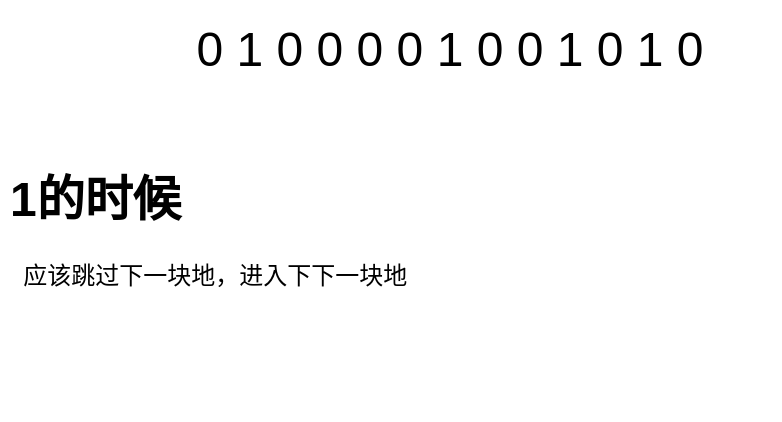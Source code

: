 <mxfile version="14.6.13" type="device"><diagram id="PlB35gqOR8fG6qI8svZl" name="第 1 页"><mxGraphModel dx="946" dy="680" grid="1" gridSize="10" guides="1" tooltips="1" connect="1" arrows="1" fold="1" page="1" pageScale="1" pageWidth="827" pageHeight="1169" math="0" shadow="0"><root><mxCell id="0"/><mxCell id="1" parent="0"/><mxCell id="NxfRQB_RBxOrYlcwITME-3" value="&lt;span style=&quot;font-size: 24px&quot;&gt;0 1 0 0 0 0 1 0 0 1 0 1 0&lt;/span&gt;" style="text;html=1;strokeColor=none;fillColor=none;align=center;verticalAlign=middle;whiteSpace=wrap;rounded=0;" vertex="1" parent="1"><mxGeometry x="260" y="140" width="330" height="50" as="geometry"/></mxCell><mxCell id="NxfRQB_RBxOrYlcwITME-5" value="&lt;h1&gt;1的时候&lt;/h1&gt;&lt;p&gt;&amp;nbsp; 应该跳过下一块地，进入下下一块地&lt;/p&gt;" style="text;html=1;strokeColor=none;fillColor=none;spacing=5;spacingTop=-20;whiteSpace=wrap;overflow=hidden;rounded=0;" vertex="1" parent="1"><mxGeometry x="200" y="220" width="330" height="130" as="geometry"/></mxCell></root></mxGraphModel></diagram></mxfile>